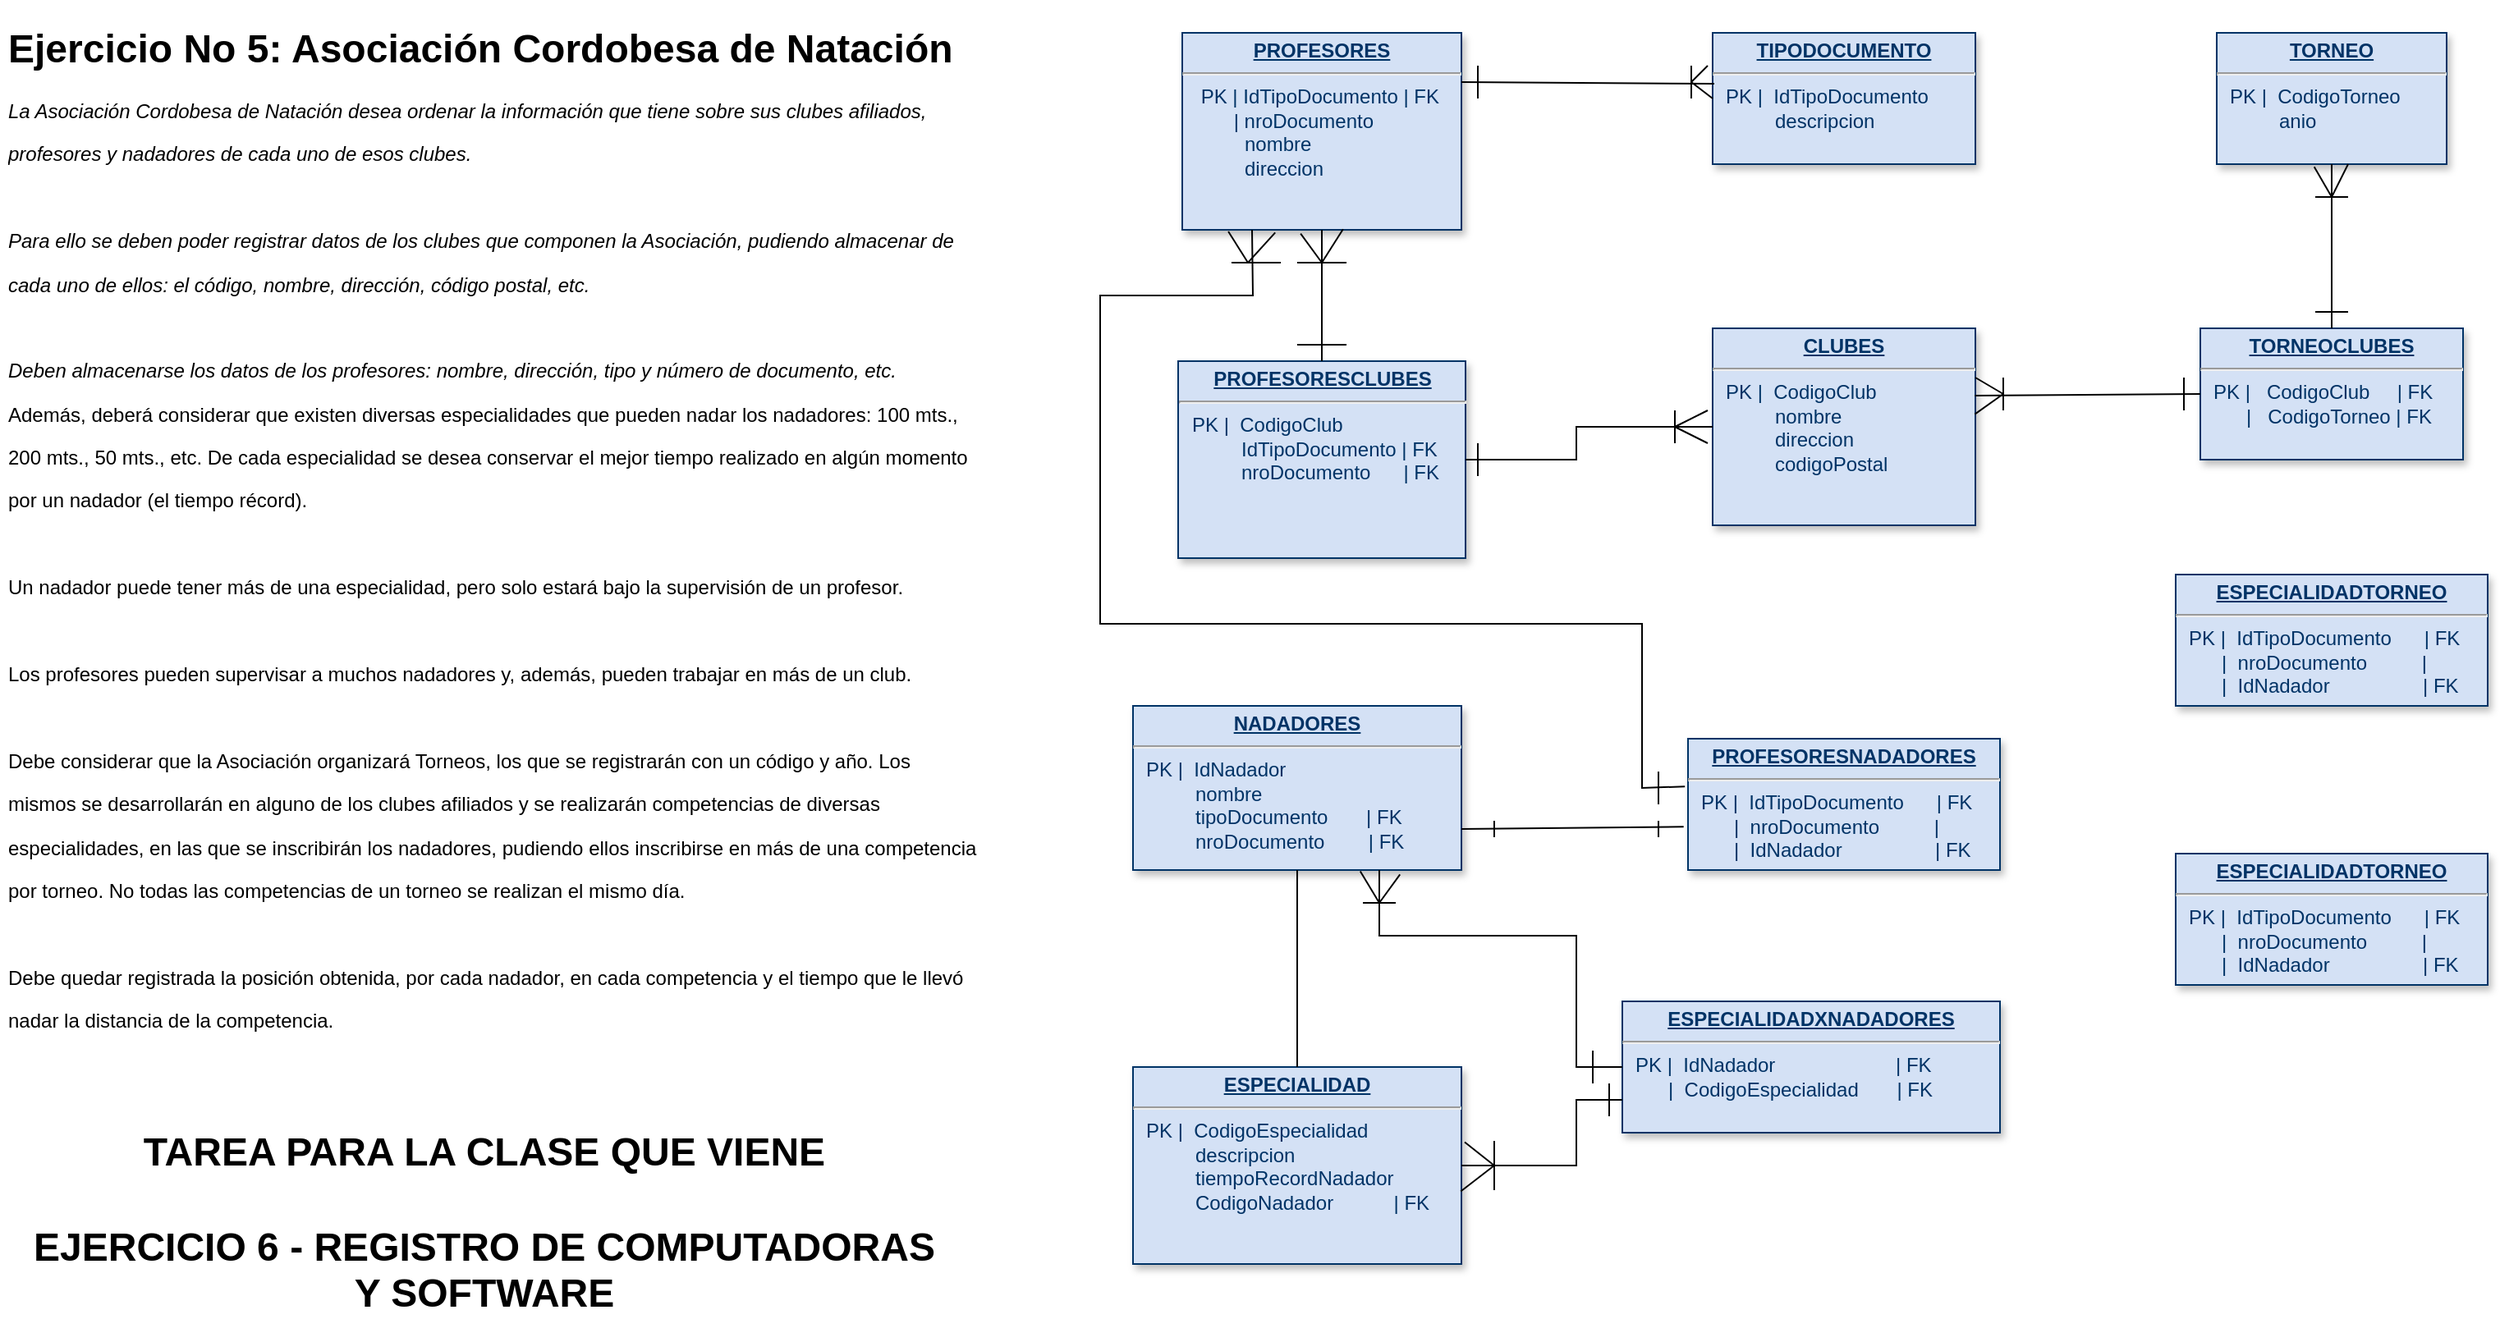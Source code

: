 <mxfile version="21.1.1" type="device">
  <diagram name="Page-1" id="efa7a0a1-bf9b-a30e-e6df-94a7791c09e9">
    <mxGraphModel dx="2260" dy="739" grid="1" gridSize="10" guides="1" tooltips="1" connect="1" arrows="1" fold="1" page="1" pageScale="1" pageWidth="826" pageHeight="1169" background="none" math="0" shadow="0">
      <root>
        <mxCell id="0" />
        <mxCell id="1" parent="0" />
        <mxCell id="25" value="&lt;p style=&quot;margin: 0px; margin-top: 4px; text-align: center; text-decoration: underline;&quot;&gt;&lt;strong&gt;CLUBES&lt;/strong&gt;&lt;/p&gt;&lt;hr&gt;&lt;p style=&quot;margin: 0px; margin-left: 8px;&quot;&gt;PK |&amp;nbsp; CodigoClub&lt;/p&gt;&lt;p style=&quot;margin: 0px; margin-left: 8px;&quot;&gt;&amp;nbsp; &amp;nbsp; &amp;nbsp; &amp;nbsp; &amp;nbsp;nombre&lt;/p&gt;&lt;p style=&quot;margin: 0px; margin-left: 8px;&quot;&gt;&amp;nbsp; &amp;nbsp; &amp;nbsp; &amp;nbsp; &amp;nbsp;direccion&lt;/p&gt;&lt;p style=&quot;margin: 0px; margin-left: 8px;&quot;&gt;&amp;nbsp; &amp;nbsp; &amp;nbsp; &amp;nbsp; &amp;nbsp;codigoPostal&lt;/p&gt;" style="verticalAlign=top;align=left;overflow=fill;fontSize=12;fontFamily=Helvetica;html=1;strokeColor=#003366;shadow=1;fillColor=#D4E1F5;fontColor=#003366" parent="1" vertex="1">
          <mxGeometry x="253" y="210" width="160" height="120" as="geometry" />
        </mxCell>
        <mxCell id="E8U3fd_en5r9b1726Rm6-115" value="&lt;h1&gt;&lt;b style=&quot;background-color: initial; font-size: 12px;&quot;&gt;&lt;font style=&quot;font-size: 24px;&quot;&gt;Ejercicio No 5: Asociación Cordobesa de Natación&lt;/font&gt;&lt;/b&gt;&lt;br&gt;&lt;/h1&gt;&lt;p&gt;&lt;i&gt;La Asociación Cordobesa de Natación desea ordenar la información que tiene sobre sus clubes afiliados,&lt;/i&gt;&lt;/p&gt;&lt;p&gt;&lt;i&gt;profesores y nadadores de cada uno de esos clubes.&lt;/i&gt;&lt;/p&gt;&lt;p&gt;&lt;i&gt;&lt;br&gt;&lt;/i&gt;&lt;/p&gt;&lt;p&gt;&lt;i&gt;Para ello se deben poder registrar datos de los clubes que componen la Asociación, pudiendo almacenar de&lt;/i&gt;&lt;/p&gt;&lt;p&gt;&lt;i&gt;cada uno de ellos: el código, nombre, dirección, código postal, etc.&lt;/i&gt;&lt;/p&gt;&lt;p&gt;&lt;i&gt;&lt;br&gt;&lt;/i&gt;&lt;/p&gt;&lt;p&gt;&lt;i&gt;Deben almacenarse los datos de los profesores: nombre, dirección, tipo y número de documento, etc.&lt;/i&gt;&lt;/p&gt;&lt;p&gt;Además, deberá considerar que existen diversas especialidades que pueden nadar los nadadores: 100 mts.,&lt;/p&gt;&lt;p&gt;200 mts., 50 mts., etc. De cada especialidad se desea conservar el mejor tiempo realizado en algún momento&lt;/p&gt;&lt;p&gt;por un nadador (el tiempo récord).&lt;/p&gt;&lt;p&gt;&lt;br&gt;&lt;/p&gt;&lt;p&gt;Un nadador puede tener más de una especialidad, pero solo estará bajo la supervisión de un profesor.&lt;/p&gt;&lt;p&gt;&lt;br&gt;&lt;/p&gt;&lt;p&gt;Los profesores pueden supervisar a muchos nadadores y, además, pueden trabajar en más de un club.&lt;/p&gt;&lt;p&gt;&lt;br&gt;&lt;/p&gt;&lt;p&gt;Debe considerar que la Asociación organizará Torneos, los que se registrarán con un código y año. Los&lt;/p&gt;&lt;p&gt;mismos se desarrollarán en alguno de los clubes afiliados y se realizarán competencias de diversas&lt;/p&gt;&lt;p&gt;especialidades, en las que se inscribirán los nadadores, pudiendo ellos inscribirse en más de una competencia&lt;/p&gt;&lt;p&gt;por torneo. No todas las competencias de un torneo se realizan el mismo día.&lt;/p&gt;&lt;p&gt;&lt;br&gt;&lt;/p&gt;&lt;p&gt;Debe quedar registrada la posición obtenida, por cada nadador, en cada competencia y el tiempo que le llevó&lt;/p&gt;&lt;p&gt;nadar la distancia de la competencia.&lt;/p&gt;" style="text;html=1;strokeColor=none;fillColor=none;spacing=5;spacingTop=-20;whiteSpace=wrap;overflow=hidden;rounded=0;" vertex="1" parent="1">
          <mxGeometry x="-790" y="20" width="610" height="660" as="geometry" />
        </mxCell>
        <mxCell id="E8U3fd_en5r9b1726Rm6-116" value="&lt;p style=&quot;margin: 0px; margin-top: 4px; text-align: center; text-decoration: underline;&quot;&gt;&lt;strong&gt;PROFESORES&lt;/strong&gt;&lt;/p&gt;&lt;hr&gt;&lt;p style=&quot;margin: 0px; margin-left: 8px;&quot;&gt;&lt;span style=&quot;background-color: initial;&quot;&gt;&amp;nbsp;PK | IdTipoDocumento | FK&amp;nbsp;&lt;/span&gt;&lt;/p&gt;&lt;p style=&quot;margin: 0px; margin-left: 8px;&quot;&gt;&lt;span style=&quot;background-color: initial;&quot;&gt;&amp;nbsp; &amp;nbsp; &amp;nbsp; &amp;nbsp;| nroDocumento&lt;br&gt;&lt;/span&gt;&lt;/p&gt;&lt;p style=&quot;margin: 0px; margin-left: 8px;&quot;&gt;&lt;span style=&quot;background-color: initial;&quot;&gt;&amp;nbsp; &amp;nbsp; &amp;nbsp; &amp;nbsp; &amp;nbsp;nombre&lt;/span&gt;&lt;br&gt;&lt;/p&gt;&lt;p style=&quot;margin: 0px; margin-left: 8px;&quot;&gt;&amp;nbsp; &amp;nbsp; &amp;nbsp; &amp;nbsp; &amp;nbsp;direccion&lt;/p&gt;&lt;p style=&quot;margin: 0px; margin-left: 8px;&quot;&gt;&amp;nbsp; &amp;nbsp; &amp;nbsp; &amp;nbsp; &amp;nbsp;&lt;br&gt;&lt;/p&gt;" style="verticalAlign=top;align=left;overflow=fill;fontSize=12;fontFamily=Helvetica;html=1;strokeColor=#003366;shadow=1;fillColor=#D4E1F5;fontColor=#003366" vertex="1" parent="1">
          <mxGeometry x="-70" y="30" width="170" height="120" as="geometry" />
        </mxCell>
        <mxCell id="E8U3fd_en5r9b1726Rm6-117" value="&lt;p style=&quot;margin: 0px; margin-top: 4px; text-align: center; text-decoration: underline;&quot;&gt;&lt;strong&gt;TIPODOCUMENTO&lt;/strong&gt;&lt;/p&gt;&lt;hr&gt;&lt;p style=&quot;margin: 0px; margin-left: 8px;&quot;&gt;PK |&amp;nbsp; IdTipoDocumento&lt;/p&gt;&lt;p style=&quot;margin: 0px; margin-left: 8px;&quot;&gt;&amp;nbsp; &amp;nbsp; &amp;nbsp; &amp;nbsp; &amp;nbsp;descripcion&lt;/p&gt;" style="verticalAlign=top;align=left;overflow=fill;fontSize=12;fontFamily=Helvetica;html=1;strokeColor=#003366;shadow=1;fillColor=#D4E1F5;fontColor=#003366" vertex="1" parent="1">
          <mxGeometry x="253" y="30" width="160" height="80" as="geometry" />
        </mxCell>
        <mxCell id="E8U3fd_en5r9b1726Rm6-118" value="" style="endArrow=none;html=1;rounded=0;exitX=1;exitY=0.25;exitDx=0;exitDy=0;entryX=0.006;entryY=0.388;entryDx=0;entryDy=0;entryPerimeter=0;" edge="1" parent="1" source="E8U3fd_en5r9b1726Rm6-116" target="E8U3fd_en5r9b1726Rm6-117">
          <mxGeometry width="50" height="50" relative="1" as="geometry">
            <mxPoint x="110" y="62" as="sourcePoint" />
            <mxPoint x="260" y="70" as="targetPoint" />
          </mxGeometry>
        </mxCell>
        <mxCell id="E8U3fd_en5r9b1726Rm6-119" value="&lt;p style=&quot;margin: 0px; margin-top: 4px; text-align: center; text-decoration: underline;&quot;&gt;&lt;strong&gt;ESPECIALIDAD&lt;/strong&gt;&lt;/p&gt;&lt;hr&gt;&lt;p style=&quot;margin: 0px; margin-left: 8px;&quot;&gt;PK |&amp;nbsp; CodigoEspecialidad&lt;/p&gt;&lt;p style=&quot;margin: 0px; margin-left: 8px;&quot;&gt;&amp;nbsp; &amp;nbsp; &amp;nbsp; &amp;nbsp; &amp;nbsp;descripcion&lt;/p&gt;&lt;p style=&quot;margin: 0px; margin-left: 8px;&quot;&gt;&amp;nbsp; &amp;nbsp; &amp;nbsp; &amp;nbsp; &amp;nbsp;tiempoRecordNadador&lt;/p&gt;&lt;p style=&quot;margin: 0px; margin-left: 8px;&quot;&gt;&amp;nbsp; &amp;nbsp; &amp;nbsp; &amp;nbsp; &amp;nbsp;CodigoNadador&amp;nbsp; &amp;nbsp; &amp;nbsp; &amp;nbsp; &amp;nbsp;&amp;nbsp;&lt;span style=&quot;white-space: pre;&quot;&gt;	&lt;/span&gt;| FK&lt;/p&gt;" style="verticalAlign=top;align=left;overflow=fill;fontSize=12;fontFamily=Helvetica;html=1;strokeColor=#003366;shadow=1;fillColor=#D4E1F5;fontColor=#003366" vertex="1" parent="1">
          <mxGeometry x="-100" y="660" width="200" height="120" as="geometry" />
        </mxCell>
        <mxCell id="E8U3fd_en5r9b1726Rm6-120" value="&lt;p style=&quot;margin: 0px; margin-top: 4px; text-align: center; text-decoration: underline;&quot;&gt;&lt;strong&gt;NADADORES&lt;/strong&gt;&lt;/p&gt;&lt;hr&gt;&lt;p style=&quot;margin: 0px; margin-left: 8px;&quot;&gt;PK |&amp;nbsp; IdNadador&lt;/p&gt;&lt;p style=&quot;margin: 0px; margin-left: 8px;&quot;&gt;&amp;nbsp; &amp;nbsp; &amp;nbsp; &amp;nbsp; &amp;nbsp;nombre&lt;/p&gt;&lt;p style=&quot;margin: 0px; margin-left: 8px;&quot;&gt;&amp;nbsp; &amp;nbsp; &amp;nbsp; &amp;nbsp; &amp;nbsp;tipoDocumento&amp;nbsp; &amp;nbsp; &amp;nbsp; &amp;nbsp;|&amp;nbsp;FK&lt;/p&gt;&lt;p style=&quot;margin: 0px; margin-left: 8px;&quot;&gt;&amp;nbsp; &amp;nbsp; &amp;nbsp; &amp;nbsp; &amp;nbsp;nroDocumento&amp;nbsp; &amp;nbsp; &amp;nbsp; &amp;nbsp; | FK&lt;/p&gt;" style="verticalAlign=top;align=left;overflow=fill;fontSize=12;fontFamily=Helvetica;html=1;strokeColor=#003366;shadow=1;fillColor=#D4E1F5;fontColor=#003366" vertex="1" parent="1">
          <mxGeometry x="-100" y="440" width="200" height="100" as="geometry" />
        </mxCell>
        <mxCell id="E8U3fd_en5r9b1726Rm6-121" value="&lt;p style=&quot;margin: 0px; margin-top: 4px; text-align: center; text-decoration: underline;&quot;&gt;&lt;strong&gt;ESPECIALIDADX&lt;/strong&gt;&lt;strong style=&quot;background-color: initial;&quot;&gt;NADADORES&lt;/strong&gt;&lt;/p&gt;&lt;hr&gt;&lt;p style=&quot;margin: 0px; margin-left: 8px;&quot;&gt;PK |&amp;nbsp; IdNadador&amp;nbsp; &amp;nbsp; &amp;nbsp; &amp;nbsp; &amp;nbsp; &amp;nbsp; &amp;nbsp; &amp;nbsp; &amp;nbsp; &amp;nbsp; &amp;nbsp; | FK&lt;/p&gt;&lt;p style=&quot;margin: 0px; margin-left: 8px;&quot;&gt;&amp;nbsp; &amp;nbsp; &amp;nbsp; |&amp;nbsp; CodigoEspecialidad&amp;nbsp; &amp;nbsp; &amp;nbsp; &amp;nbsp;| FK&lt;/p&gt;" style="verticalAlign=top;align=left;overflow=fill;fontSize=12;fontFamily=Helvetica;html=1;strokeColor=#003366;shadow=1;fillColor=#D4E1F5;fontColor=#003366" vertex="1" parent="1">
          <mxGeometry x="198" y="620" width="230" height="80" as="geometry" />
        </mxCell>
        <mxCell id="E8U3fd_en5r9b1726Rm6-122" value="&lt;p style=&quot;margin: 0px; margin-top: 4px; text-align: center; text-decoration: underline;&quot;&gt;&lt;strong&gt;PROFESORESCLUBES&lt;/strong&gt;&lt;/p&gt;&lt;hr&gt;&lt;p style=&quot;margin: 0px; margin-left: 8px;&quot;&gt;PK |&amp;nbsp; CodigoClub&lt;/p&gt;&lt;p style=&quot;margin: 0px; margin-left: 8px;&quot;&gt;&amp;nbsp; &amp;nbsp; &amp;nbsp; &amp;nbsp; &amp;nbsp;IdTipoDocumento | FK&lt;/p&gt;&lt;p style=&quot;margin: 0px; margin-left: 8px;&quot;&gt;&amp;nbsp; &amp;nbsp; &amp;nbsp; &amp;nbsp; &amp;nbsp;nroDocumento&amp;nbsp; &amp;nbsp; &amp;nbsp; | FK&lt;/p&gt;" style="verticalAlign=top;align=left;overflow=fill;fontSize=12;fontFamily=Helvetica;html=1;strokeColor=#003366;shadow=1;fillColor=#D4E1F5;fontColor=#003366" vertex="1" parent="1">
          <mxGeometry x="-72.5" y="230" width="175" height="120" as="geometry" />
        </mxCell>
        <mxCell id="E8U3fd_en5r9b1726Rm6-123" value="" style="endArrow=none;html=1;rounded=0;exitX=0.5;exitY=0;exitDx=0;exitDy=0;entryX=0.5;entryY=1;entryDx=0;entryDy=0;" edge="1" parent="1" source="E8U3fd_en5r9b1726Rm6-122" target="E8U3fd_en5r9b1726Rm6-116">
          <mxGeometry width="50" height="50" relative="1" as="geometry">
            <mxPoint x="210" y="190" as="sourcePoint" />
            <mxPoint x="260" y="140" as="targetPoint" />
          </mxGeometry>
        </mxCell>
        <mxCell id="E8U3fd_en5r9b1726Rm6-124" value="" style="endArrow=none;html=1;rounded=0;exitX=1;exitY=0.5;exitDx=0;exitDy=0;" edge="1" parent="1" source="E8U3fd_en5r9b1726Rm6-122" target="25">
          <mxGeometry width="50" height="50" relative="1" as="geometry">
            <mxPoint x="230" y="190" as="sourcePoint" />
            <mxPoint x="280" y="140" as="targetPoint" />
            <Array as="points">
              <mxPoint x="170" y="290" />
              <mxPoint x="170" y="270" />
            </Array>
          </mxGeometry>
        </mxCell>
        <mxCell id="E8U3fd_en5r9b1726Rm6-125" value="&lt;p style=&quot;margin: 0px; margin-top: 4px; text-align: center; text-decoration: underline;&quot;&gt;&lt;strong&gt;PROFESORESNADADORES&lt;/strong&gt;&lt;/p&gt;&lt;hr&gt;&lt;p style=&quot;margin: 0px; margin-left: 8px;&quot;&gt;PK |&amp;nbsp; IdTipoDocumento&amp;nbsp; &amp;nbsp; &amp;nbsp; | FK&lt;/p&gt;&lt;p style=&quot;margin: 0px; margin-left: 8px;&quot;&gt;&amp;nbsp; &amp;nbsp; &amp;nbsp; |&amp;nbsp; nroDocumento&amp;nbsp; &amp;nbsp; &amp;nbsp; &amp;nbsp; &amp;nbsp; |&amp;nbsp;&amp;nbsp;&lt;/p&gt;&lt;p style=&quot;margin: 0px; margin-left: 8px;&quot;&gt;&amp;nbsp; &amp;nbsp; &amp;nbsp; |&amp;nbsp; IdNadador&amp;nbsp; &amp;nbsp; &amp;nbsp; &amp;nbsp; &amp;nbsp; &amp;nbsp; &amp;nbsp; &amp;nbsp; &amp;nbsp;| FK&lt;/p&gt;" style="verticalAlign=top;align=left;overflow=fill;fontSize=12;fontFamily=Helvetica;html=1;strokeColor=#003366;shadow=1;fillColor=#D4E1F5;fontColor=#003366" vertex="1" parent="1">
          <mxGeometry x="238" y="460" width="190" height="80" as="geometry" />
        </mxCell>
        <mxCell id="E8U3fd_en5r9b1726Rm6-126" value="" style="endArrow=none;html=1;rounded=0;" edge="1" parent="1">
          <mxGeometry width="50" height="50" relative="1" as="geometry">
            <mxPoint x="230" y="270" as="sourcePoint" />
            <mxPoint x="250" y="260" as="targetPoint" />
          </mxGeometry>
        </mxCell>
        <mxCell id="E8U3fd_en5r9b1726Rm6-127" value="" style="endArrow=none;html=1;rounded=0;" edge="1" parent="1">
          <mxGeometry width="50" height="50" relative="1" as="geometry">
            <mxPoint x="230" y="270" as="sourcePoint" />
            <mxPoint x="250" y="280" as="targetPoint" />
          </mxGeometry>
        </mxCell>
        <mxCell id="E8U3fd_en5r9b1726Rm6-128" value="" style="endArrow=none;html=1;rounded=0;" edge="1" parent="1">
          <mxGeometry width="50" height="50" relative="1" as="geometry">
            <mxPoint x="230" y="280" as="sourcePoint" />
            <mxPoint x="230" y="260" as="targetPoint" />
          </mxGeometry>
        </mxCell>
        <mxCell id="E8U3fd_en5r9b1726Rm6-129" value="" style="endArrow=none;html=1;rounded=0;" edge="1" parent="1">
          <mxGeometry width="50" height="50" relative="1" as="geometry">
            <mxPoint x="110" y="300" as="sourcePoint" />
            <mxPoint x="110" y="280" as="targetPoint" />
          </mxGeometry>
        </mxCell>
        <mxCell id="E8U3fd_en5r9b1726Rm6-130" value="" style="endArrow=none;html=1;rounded=0;" edge="1" parent="1">
          <mxGeometry width="50" height="50" relative="1" as="geometry">
            <mxPoint x="110" y="70" as="sourcePoint" />
            <mxPoint x="110" y="50" as="targetPoint" />
          </mxGeometry>
        </mxCell>
        <mxCell id="E8U3fd_en5r9b1726Rm6-131" value="" style="endArrow=none;html=1;rounded=0;" edge="1" parent="1">
          <mxGeometry width="50" height="50" relative="1" as="geometry">
            <mxPoint x="240" y="60" as="sourcePoint" />
            <mxPoint x="250" y="50" as="targetPoint" />
          </mxGeometry>
        </mxCell>
        <mxCell id="E8U3fd_en5r9b1726Rm6-132" value="" style="endArrow=none;html=1;rounded=0;entryX=0;entryY=0.5;entryDx=0;entryDy=0;" edge="1" parent="1" target="E8U3fd_en5r9b1726Rm6-117">
          <mxGeometry width="50" height="50" relative="1" as="geometry">
            <mxPoint x="240" y="60" as="sourcePoint" />
            <mxPoint x="260" y="60" as="targetPoint" />
          </mxGeometry>
        </mxCell>
        <mxCell id="E8U3fd_en5r9b1726Rm6-133" value="" style="endArrow=none;html=1;rounded=0;" edge="1" parent="1">
          <mxGeometry width="50" height="50" relative="1" as="geometry">
            <mxPoint x="240" y="70" as="sourcePoint" />
            <mxPoint x="240" y="50" as="targetPoint" />
          </mxGeometry>
        </mxCell>
        <mxCell id="E8U3fd_en5r9b1726Rm6-134" value="&lt;p style=&quot;margin: 0px; margin-top: 4px; text-align: center; text-decoration: underline;&quot;&gt;&lt;strong&gt;TORNEO&lt;/strong&gt;&lt;/p&gt;&lt;hr&gt;&lt;p style=&quot;margin: 0px; margin-left: 8px;&quot;&gt;PK |&amp;nbsp; CodigoTorneo&lt;/p&gt;&lt;p style=&quot;margin: 0px; margin-left: 8px;&quot;&gt;&amp;nbsp; &amp;nbsp; &amp;nbsp; &amp;nbsp; &amp;nbsp;anio&lt;/p&gt;" style="verticalAlign=top;align=left;overflow=fill;fontSize=12;fontFamily=Helvetica;html=1;strokeColor=#003366;shadow=1;fillColor=#D4E1F5;fontColor=#003366" vertex="1" parent="1">
          <mxGeometry x="560" y="30" width="140" height="80" as="geometry" />
        </mxCell>
        <mxCell id="E8U3fd_en5r9b1726Rm6-135" value="&lt;p style=&quot;margin: 0px; margin-top: 4px; text-align: center; text-decoration: underline;&quot;&gt;&lt;strong&gt;TORNEOCLUBES&lt;/strong&gt;&lt;/p&gt;&lt;hr&gt;&lt;p style=&quot;margin: 0px; margin-left: 8px;&quot;&gt;PK |&amp;nbsp; &amp;nbsp;CodigoClub&amp;nbsp; &amp;nbsp; &amp;nbsp;| FK&lt;/p&gt;&lt;p style=&quot;margin: 0px; margin-left: 8px;&quot;&gt;&amp;nbsp; &amp;nbsp; &amp;nbsp; |&amp;nbsp; &amp;nbsp;CodigoTorneo | FK&lt;/p&gt;" style="verticalAlign=top;align=left;overflow=fill;fontSize=12;fontFamily=Helvetica;html=1;strokeColor=#003366;shadow=1;fillColor=#D4E1F5;fontColor=#003366" vertex="1" parent="1">
          <mxGeometry x="550" y="210" width="160" height="80" as="geometry" />
        </mxCell>
        <mxCell id="E8U3fd_en5r9b1726Rm6-136" value="" style="endArrow=none;html=1;rounded=0;entryX=0.5;entryY=1;entryDx=0;entryDy=0;exitX=0.5;exitY=0;exitDx=0;exitDy=0;" edge="1" parent="1" source="E8U3fd_en5r9b1726Rm6-135" target="E8U3fd_en5r9b1726Rm6-134">
          <mxGeometry width="50" height="50" relative="1" as="geometry">
            <mxPoint x="560" y="180" as="sourcePoint" />
            <mxPoint x="610" y="130" as="targetPoint" />
          </mxGeometry>
        </mxCell>
        <mxCell id="E8U3fd_en5r9b1726Rm6-137" value="" style="endArrow=none;html=1;rounded=0;entryX=0;entryY=0.5;entryDx=0;entryDy=0;exitX=0.998;exitY=0.342;exitDx=0;exitDy=0;exitPerimeter=0;" edge="1" parent="1" source="25" target="E8U3fd_en5r9b1726Rm6-135">
          <mxGeometry width="50" height="50" relative="1" as="geometry">
            <mxPoint x="440" y="210" as="sourcePoint" />
            <mxPoint x="490" y="160" as="targetPoint" />
          </mxGeometry>
        </mxCell>
        <mxCell id="E8U3fd_en5r9b1726Rm6-138" value="" style="endArrow=none;html=1;rounded=0;" edge="1" parent="1">
          <mxGeometry width="50" height="50" relative="1" as="geometry">
            <mxPoint x="630" y="130" as="sourcePoint" />
            <mxPoint x="640" y="110" as="targetPoint" />
          </mxGeometry>
        </mxCell>
        <mxCell id="E8U3fd_en5r9b1726Rm6-139" value="" style="endArrow=none;html=1;rounded=0;entryX=0.424;entryY=1.021;entryDx=0;entryDy=0;entryPerimeter=0;" edge="1" parent="1" target="E8U3fd_en5r9b1726Rm6-134">
          <mxGeometry width="50" height="50" relative="1" as="geometry">
            <mxPoint x="630" y="130" as="sourcePoint" />
            <mxPoint x="590" y="130" as="targetPoint" />
          </mxGeometry>
        </mxCell>
        <mxCell id="E8U3fd_en5r9b1726Rm6-140" value="" style="endArrow=none;html=1;rounded=0;" edge="1" parent="1">
          <mxGeometry width="50" height="50" relative="1" as="geometry">
            <mxPoint x="620" y="130" as="sourcePoint" />
            <mxPoint x="640" y="130" as="targetPoint" />
          </mxGeometry>
        </mxCell>
        <mxCell id="E8U3fd_en5r9b1726Rm6-141" value="" style="endArrow=none;html=1;rounded=0;" edge="1" parent="1">
          <mxGeometry width="50" height="50" relative="1" as="geometry">
            <mxPoint x="620" y="200" as="sourcePoint" />
            <mxPoint x="640" y="200" as="targetPoint" />
          </mxGeometry>
        </mxCell>
        <mxCell id="E8U3fd_en5r9b1726Rm6-142" value="" style="endArrow=none;html=1;rounded=0;" edge="1" parent="1">
          <mxGeometry width="50" height="50" relative="1" as="geometry">
            <mxPoint x="540" y="240" as="sourcePoint" />
            <mxPoint x="540" y="260" as="targetPoint" />
          </mxGeometry>
        </mxCell>
        <mxCell id="E8U3fd_en5r9b1726Rm6-143" value="" style="endArrow=none;html=1;rounded=0;exitX=1;exitY=0.25;exitDx=0;exitDy=0;" edge="1" parent="1" source="25">
          <mxGeometry width="50" height="50" relative="1" as="geometry">
            <mxPoint x="440" y="230" as="sourcePoint" />
            <mxPoint x="430" y="250" as="targetPoint" />
          </mxGeometry>
        </mxCell>
        <mxCell id="E8U3fd_en5r9b1726Rm6-144" value="" style="endArrow=none;html=1;rounded=0;exitX=0.998;exitY=0.436;exitDx=0;exitDy=0;exitPerimeter=0;" edge="1" parent="1" source="25">
          <mxGeometry width="50" height="50" relative="1" as="geometry">
            <mxPoint x="430" y="330" as="sourcePoint" />
            <mxPoint x="430" y="250" as="targetPoint" />
          </mxGeometry>
        </mxCell>
        <mxCell id="E8U3fd_en5r9b1726Rm6-145" value="" style="endArrow=none;html=1;rounded=0;" edge="1" parent="1">
          <mxGeometry width="50" height="50" relative="1" as="geometry">
            <mxPoint x="430" y="260" as="sourcePoint" />
            <mxPoint x="430" y="240" as="targetPoint" />
          </mxGeometry>
        </mxCell>
        <mxCell id="E8U3fd_en5r9b1726Rm6-146" value="&lt;b&gt;&lt;font style=&quot;font-size: 24px;&quot;&gt;TAREA PARA LA CLASE QUE VIENE&lt;br&gt;&lt;br&gt;EJERCICIO 6 - REGISTRO DE COMPUTADORAS Y SOFTWARE&lt;/font&gt;&lt;/b&gt;" style="text;html=1;strokeColor=none;fillColor=none;align=center;verticalAlign=middle;whiteSpace=wrap;rounded=0;" vertex="1" parent="1">
          <mxGeometry x="-780" y="720" width="570" height="70" as="geometry" />
        </mxCell>
        <mxCell id="E8U3fd_en5r9b1726Rm6-147" value="" style="endArrow=none;html=1;rounded=0;" edge="1" parent="1">
          <mxGeometry width="50" height="50" relative="1" as="geometry">
            <mxPoint y="220" as="sourcePoint" />
            <mxPoint x="30" y="220" as="targetPoint" />
          </mxGeometry>
        </mxCell>
        <mxCell id="E8U3fd_en5r9b1726Rm6-148" value="" style="endArrow=none;html=1;rounded=0;entryX=0.576;entryY=0.997;entryDx=0;entryDy=0;entryPerimeter=0;" edge="1" parent="1" target="E8U3fd_en5r9b1726Rm6-116">
          <mxGeometry width="50" height="50" relative="1" as="geometry">
            <mxPoint x="15" y="170" as="sourcePoint" />
            <mxPoint x="20" y="160" as="targetPoint" />
          </mxGeometry>
        </mxCell>
        <mxCell id="E8U3fd_en5r9b1726Rm6-149" value="" style="endArrow=none;html=1;rounded=0;exitX=0.424;exitY=1.019;exitDx=0;exitDy=0;exitPerimeter=0;" edge="1" parent="1" source="E8U3fd_en5r9b1726Rm6-116">
          <mxGeometry width="50" height="50" relative="1" as="geometry">
            <mxPoint x="-70" y="210" as="sourcePoint" />
            <mxPoint x="15" y="170" as="targetPoint" />
          </mxGeometry>
        </mxCell>
        <mxCell id="E8U3fd_en5r9b1726Rm6-150" value="" style="endArrow=none;html=1;rounded=0;" edge="1" parent="1">
          <mxGeometry width="50" height="50" relative="1" as="geometry">
            <mxPoint y="170" as="sourcePoint" />
            <mxPoint x="30" y="170" as="targetPoint" />
          </mxGeometry>
        </mxCell>
        <mxCell id="E8U3fd_en5r9b1726Rm6-151" value="" style="endArrow=none;html=1;rounded=0;entryX=0.5;entryY=1;entryDx=0;entryDy=0;exitX=0.5;exitY=0;exitDx=0;exitDy=0;" edge="1" parent="1" source="E8U3fd_en5r9b1726Rm6-119" target="E8U3fd_en5r9b1726Rm6-120">
          <mxGeometry width="50" height="50" relative="1" as="geometry">
            <mxPoint x="30" y="630" as="sourcePoint" />
            <mxPoint x="80" y="580" as="targetPoint" />
          </mxGeometry>
        </mxCell>
        <mxCell id="E8U3fd_en5r9b1726Rm6-154" value="" style="endArrow=none;html=1;rounded=0;exitX=1;exitY=0.75;exitDx=0;exitDy=0;entryX=-0.014;entryY=0.671;entryDx=0;entryDy=0;entryPerimeter=0;" edge="1" parent="1" source="E8U3fd_en5r9b1726Rm6-120" target="E8U3fd_en5r9b1726Rm6-125">
          <mxGeometry width="50" height="50" relative="1" as="geometry">
            <mxPoint x="140" y="460" as="sourcePoint" />
            <mxPoint x="190" y="410" as="targetPoint" />
          </mxGeometry>
        </mxCell>
        <mxCell id="E8U3fd_en5r9b1726Rm6-155" value="" style="endArrow=none;html=1;rounded=0;exitX=0.25;exitY=1;exitDx=0;exitDy=0;entryX=-0.01;entryY=0.364;entryDx=0;entryDy=0;entryPerimeter=0;" edge="1" parent="1" source="E8U3fd_en5r9b1726Rm6-116" target="E8U3fd_en5r9b1726Rm6-125">
          <mxGeometry width="50" height="50" relative="1" as="geometry">
            <mxPoint x="-120" y="230" as="sourcePoint" />
            <mxPoint x="230" y="490" as="targetPoint" />
            <Array as="points">
              <mxPoint x="-27" y="190" />
              <mxPoint x="-120" y="190" />
              <mxPoint x="-120" y="390" />
              <mxPoint x="210" y="390" />
              <mxPoint x="210" y="490" />
            </Array>
          </mxGeometry>
        </mxCell>
        <mxCell id="E8U3fd_en5r9b1726Rm6-156" value="" style="endArrow=none;html=1;rounded=0;" edge="1" parent="1">
          <mxGeometry width="50" height="50" relative="1" as="geometry">
            <mxPoint x="120" y="520" as="sourcePoint" />
            <mxPoint x="120" y="510" as="targetPoint" />
          </mxGeometry>
        </mxCell>
        <mxCell id="E8U3fd_en5r9b1726Rm6-158" value="" style="endArrow=none;html=1;rounded=0;" edge="1" parent="1">
          <mxGeometry width="50" height="50" relative="1" as="geometry">
            <mxPoint x="220" y="500" as="sourcePoint" />
            <mxPoint x="220" y="480" as="targetPoint" />
          </mxGeometry>
        </mxCell>
        <mxCell id="E8U3fd_en5r9b1726Rm6-159" value="" style="endArrow=none;html=1;rounded=0;" edge="1" parent="1">
          <mxGeometry width="50" height="50" relative="1" as="geometry">
            <mxPoint x="220" y="520" as="sourcePoint" />
            <mxPoint x="220" y="510" as="targetPoint" />
          </mxGeometry>
        </mxCell>
        <mxCell id="E8U3fd_en5r9b1726Rm6-160" value="" style="endArrow=none;html=1;rounded=0;exitX=1;exitY=0.5;exitDx=0;exitDy=0;entryX=0;entryY=0.75;entryDx=0;entryDy=0;" edge="1" parent="1" source="E8U3fd_en5r9b1726Rm6-119" target="E8U3fd_en5r9b1726Rm6-121">
          <mxGeometry width="50" height="50" relative="1" as="geometry">
            <mxPoint x="140" y="650" as="sourcePoint" />
            <mxPoint x="190" y="600" as="targetPoint" />
            <Array as="points">
              <mxPoint x="170" y="720" />
              <mxPoint x="170" y="680" />
            </Array>
          </mxGeometry>
        </mxCell>
        <mxCell id="E8U3fd_en5r9b1726Rm6-161" value="" style="endArrow=none;html=1;rounded=0;entryX=0;entryY=0.5;entryDx=0;entryDy=0;exitX=0.75;exitY=1;exitDx=0;exitDy=0;" edge="1" parent="1" source="E8U3fd_en5r9b1726Rm6-120" target="E8U3fd_en5r9b1726Rm6-121">
          <mxGeometry width="50" height="50" relative="1" as="geometry">
            <mxPoint x="100" y="630" as="sourcePoint" />
            <mxPoint x="150" y="580" as="targetPoint" />
            <Array as="points">
              <mxPoint x="50" y="580" />
              <mxPoint x="170" y="580" />
              <mxPoint x="170" y="660" />
            </Array>
          </mxGeometry>
        </mxCell>
        <mxCell id="E8U3fd_en5r9b1726Rm6-162" value="" style="endArrow=none;html=1;rounded=0;" edge="1" parent="1">
          <mxGeometry width="50" height="50" relative="1" as="geometry">
            <mxPoint x="180" y="670" as="sourcePoint" />
            <mxPoint x="180" y="650" as="targetPoint" />
          </mxGeometry>
        </mxCell>
        <mxCell id="E8U3fd_en5r9b1726Rm6-163" value="" style="endArrow=none;html=1;rounded=0;" edge="1" parent="1">
          <mxGeometry width="50" height="50" relative="1" as="geometry">
            <mxPoint x="190" y="690" as="sourcePoint" />
            <mxPoint x="190" y="670" as="targetPoint" />
          </mxGeometry>
        </mxCell>
        <mxCell id="E8U3fd_en5r9b1726Rm6-164" value="" style="endArrow=none;html=1;rounded=0;exitX=1.01;exitY=0.381;exitDx=0;exitDy=0;exitPerimeter=0;" edge="1" parent="1" source="E8U3fd_en5r9b1726Rm6-119">
          <mxGeometry width="50" height="50" relative="1" as="geometry">
            <mxPoint x="120" y="710" as="sourcePoint" />
            <mxPoint x="120" y="720" as="targetPoint" />
          </mxGeometry>
        </mxCell>
        <mxCell id="E8U3fd_en5r9b1726Rm6-165" value="" style="endArrow=none;html=1;rounded=0;exitX=0.998;exitY=0.631;exitDx=0;exitDy=0;exitPerimeter=0;" edge="1" parent="1" source="E8U3fd_en5r9b1726Rm6-119">
          <mxGeometry width="50" height="50" relative="1" as="geometry">
            <mxPoint x="110" y="790" as="sourcePoint" />
            <mxPoint x="120" y="720" as="targetPoint" />
          </mxGeometry>
        </mxCell>
        <mxCell id="E8U3fd_en5r9b1726Rm6-166" value="" style="endArrow=none;html=1;rounded=0;" edge="1" parent="1">
          <mxGeometry width="50" height="50" relative="1" as="geometry">
            <mxPoint x="120" y="735" as="sourcePoint" />
            <mxPoint x="120" y="705" as="targetPoint" />
          </mxGeometry>
        </mxCell>
        <mxCell id="E8U3fd_en5r9b1726Rm6-167" value="" style="endArrow=none;html=1;rounded=0;" edge="1" parent="1">
          <mxGeometry width="50" height="50" relative="1" as="geometry">
            <mxPoint x="40" y="560" as="sourcePoint" />
            <mxPoint x="60" y="560" as="targetPoint" />
          </mxGeometry>
        </mxCell>
        <mxCell id="E8U3fd_en5r9b1726Rm6-168" value="" style="endArrow=none;html=1;rounded=0;entryX=0.813;entryY=1.027;entryDx=0;entryDy=0;entryPerimeter=0;" edge="1" parent="1" target="E8U3fd_en5r9b1726Rm6-120">
          <mxGeometry width="50" height="50" relative="1" as="geometry">
            <mxPoint x="50" y="560" as="sourcePoint" />
            <mxPoint x="170" y="530" as="targetPoint" />
          </mxGeometry>
        </mxCell>
        <mxCell id="E8U3fd_en5r9b1726Rm6-169" value="" style="endArrow=none;html=1;rounded=0;exitX=0.692;exitY=1.007;exitDx=0;exitDy=0;exitPerimeter=0;" edge="1" parent="1" source="E8U3fd_en5r9b1726Rm6-120">
          <mxGeometry width="50" height="50" relative="1" as="geometry">
            <mxPoint x="120" y="580" as="sourcePoint" />
            <mxPoint x="50" y="560" as="targetPoint" />
          </mxGeometry>
        </mxCell>
        <mxCell id="E8U3fd_en5r9b1726Rm6-170" value="" style="endArrow=none;html=1;rounded=0;" edge="1" parent="1">
          <mxGeometry width="50" height="50" relative="1" as="geometry">
            <mxPoint x="-40" y="170" as="sourcePoint" />
            <mxPoint x="-10" y="170" as="targetPoint" />
          </mxGeometry>
        </mxCell>
        <mxCell id="E8U3fd_en5r9b1726Rm6-172" value="" style="endArrow=none;html=1;rounded=0;exitX=0.165;exitY=1.008;exitDx=0;exitDy=0;exitPerimeter=0;" edge="1" parent="1" source="E8U3fd_en5r9b1726Rm6-116">
          <mxGeometry width="50" height="50" relative="1" as="geometry">
            <mxPoint x="-72.5" y="160" as="sourcePoint" />
            <mxPoint x="-30" y="170" as="targetPoint" />
          </mxGeometry>
        </mxCell>
        <mxCell id="E8U3fd_en5r9b1726Rm6-173" value="" style="endArrow=none;html=1;rounded=0;entryX=0.333;entryY=1.014;entryDx=0;entryDy=0;entryPerimeter=0;" edge="1" parent="1" target="E8U3fd_en5r9b1726Rm6-116">
          <mxGeometry width="50" height="50" relative="1" as="geometry">
            <mxPoint x="-30" y="170" as="sourcePoint" />
            <mxPoint x="-90" y="110" as="targetPoint" />
          </mxGeometry>
        </mxCell>
        <mxCell id="E8U3fd_en5r9b1726Rm6-174" value="&lt;p style=&quot;margin: 0px; margin-top: 4px; text-align: center; text-decoration: underline;&quot;&gt;&lt;strong&gt;ESPECIALIDADTORNEO&lt;/strong&gt;&lt;/p&gt;&lt;hr&gt;&lt;p style=&quot;margin: 0px; margin-left: 8px;&quot;&gt;PK |&amp;nbsp; IdTipoDocumento&amp;nbsp; &amp;nbsp; &amp;nbsp; | FK&lt;/p&gt;&lt;p style=&quot;margin: 0px; margin-left: 8px;&quot;&gt;&amp;nbsp; &amp;nbsp; &amp;nbsp; |&amp;nbsp; nroDocumento&amp;nbsp; &amp;nbsp; &amp;nbsp; &amp;nbsp; &amp;nbsp; |&amp;nbsp;&amp;nbsp;&lt;/p&gt;&lt;p style=&quot;margin: 0px; margin-left: 8px;&quot;&gt;&amp;nbsp; &amp;nbsp; &amp;nbsp; |&amp;nbsp; IdNadador&amp;nbsp; &amp;nbsp; &amp;nbsp; &amp;nbsp; &amp;nbsp; &amp;nbsp; &amp;nbsp; &amp;nbsp; &amp;nbsp;| FK&lt;/p&gt;" style="verticalAlign=top;align=left;overflow=fill;fontSize=12;fontFamily=Helvetica;html=1;strokeColor=#003366;shadow=1;fillColor=#D4E1F5;fontColor=#003366" vertex="1" parent="1">
          <mxGeometry x="535" y="360" width="190" height="80" as="geometry" />
        </mxCell>
        <mxCell id="E8U3fd_en5r9b1726Rm6-175" value="&lt;p style=&quot;margin: 0px; margin-top: 4px; text-align: center; text-decoration: underline;&quot;&gt;&lt;strong&gt;ESPECIALIDADTORNEO&lt;/strong&gt;&lt;/p&gt;&lt;hr&gt;&lt;p style=&quot;margin: 0px; margin-left: 8px;&quot;&gt;PK |&amp;nbsp; IdTipoDocumento&amp;nbsp; &amp;nbsp; &amp;nbsp; | FK&lt;/p&gt;&lt;p style=&quot;margin: 0px; margin-left: 8px;&quot;&gt;&amp;nbsp; &amp;nbsp; &amp;nbsp; |&amp;nbsp; nroDocumento&amp;nbsp; &amp;nbsp; &amp;nbsp; &amp;nbsp; &amp;nbsp; |&amp;nbsp;&amp;nbsp;&lt;/p&gt;&lt;p style=&quot;margin: 0px; margin-left: 8px;&quot;&gt;&amp;nbsp; &amp;nbsp; &amp;nbsp; |&amp;nbsp; IdNadador&amp;nbsp; &amp;nbsp; &amp;nbsp; &amp;nbsp; &amp;nbsp; &amp;nbsp; &amp;nbsp; &amp;nbsp; &amp;nbsp;| FK&lt;/p&gt;" style="verticalAlign=top;align=left;overflow=fill;fontSize=12;fontFamily=Helvetica;html=1;strokeColor=#003366;shadow=1;fillColor=#D4E1F5;fontColor=#003366" vertex="1" parent="1">
          <mxGeometry x="535" y="530" width="190" height="80" as="geometry" />
        </mxCell>
      </root>
    </mxGraphModel>
  </diagram>
</mxfile>
